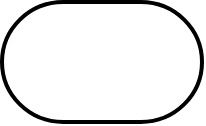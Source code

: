 <mxfile>
    <diagram id="ONHfUBcl_k_DLOpTXFEG" name="Page-1">
        <mxGraphModel dx="1314" dy="692" grid="1" gridSize="10" guides="1" tooltips="1" connect="1" arrows="1" fold="1" page="1" pageScale="1" pageWidth="827" pageHeight="1169" math="0" shadow="0">
            <root>
                <mxCell id="0"/>
                <mxCell id="1" parent="0"/>
                <mxCell id="2" value="" style="strokeWidth=2;html=1;shape=mxgraph.flowchart.terminator;whiteSpace=wrap;" vertex="1" parent="1">
                    <mxGeometry x="360" y="330" width="100" height="60" as="geometry"/>
                </mxCell>
            </root>
        </mxGraphModel>
    </diagram>
</mxfile>